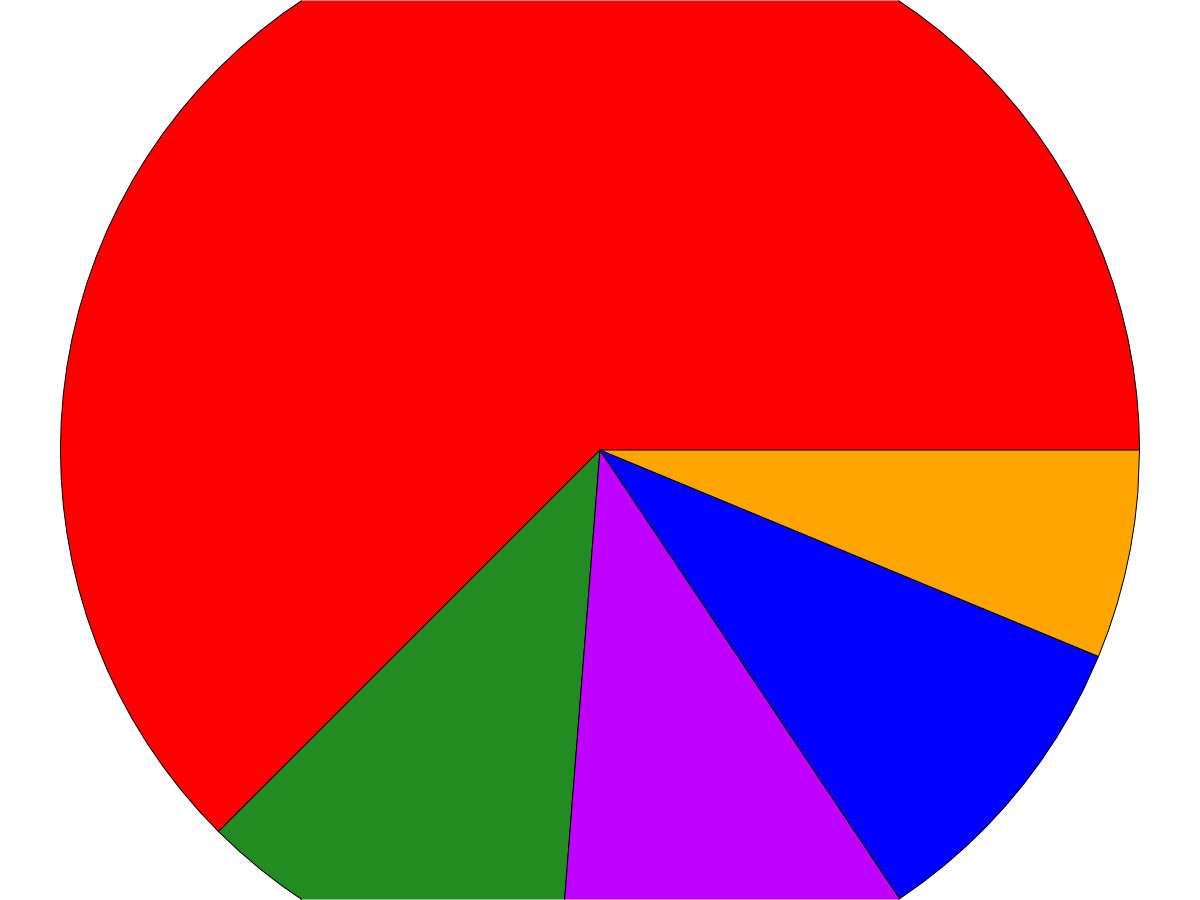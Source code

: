 reset
set term postscript eps color enhanced size 5cm,5cm
set output "ruleta.eps"

set size square
set style fill solid 1.0 border -1

set object 1 circle at screen 0.5,0.5 size \
  screen 0.45 arc [0     :225] fillcolor rgb "red" front
set object 2 circle at screen 0.5,0.5 size \
  screen 0.45 arc [225:265.50] fillcolor rgb "forest-green" front
set object 4 circle at screen 0.5,0.5 size \
  screen 0.45 arc [265.50:303.75] fillcolor rgb "dark-magenta" front
set object 5 circle at screen 0.5,0.5 size \
  screen 0.45 arc [303.75:337.50] fillcolor rgb "blue" front
set object 6 circle at screen 0.5,0.5 size \
  screen 0.45 arc [337.50:360] fillcolor rgb "orange" front

#plot a white line, i.e., plot nothing
unset border
unset tics
unset key
plot x with lines lc rgb "#ffffff"
set output

